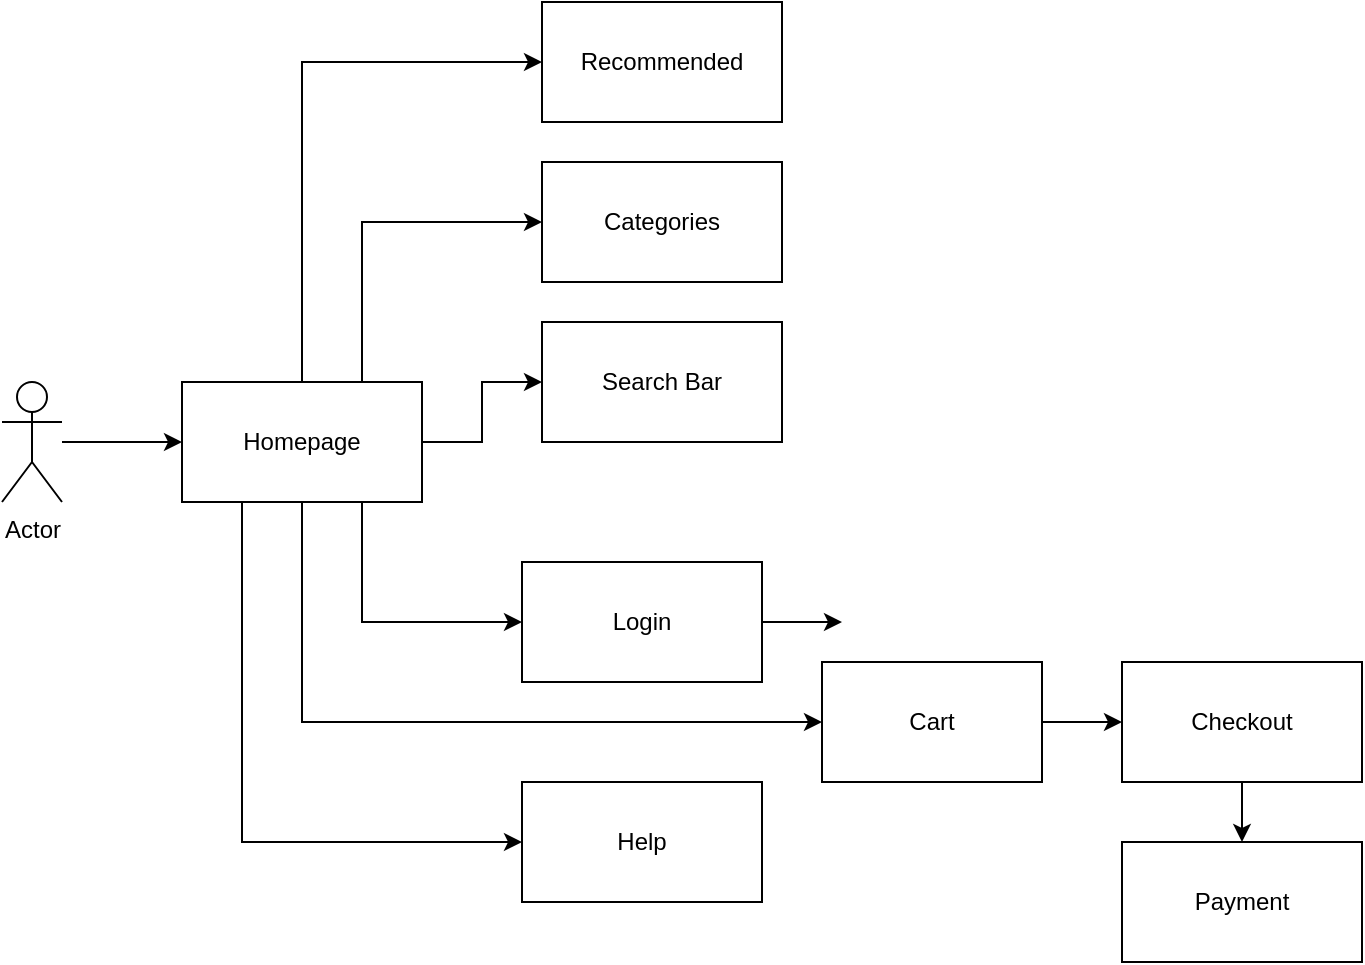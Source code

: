 <mxfile version="26.0.12">
  <diagram id="C5RBs43oDa-KdzZeNtuy" name="Page-1">
    <mxGraphModel dx="1042" dy="627" grid="1" gridSize="10" guides="1" tooltips="1" connect="1" arrows="1" fold="1" page="1" pageScale="1" pageWidth="827" pageHeight="1169" math="0" shadow="0">
      <root>
        <mxCell id="WIyWlLk6GJQsqaUBKTNV-0" />
        <mxCell id="WIyWlLk6GJQsqaUBKTNV-1" parent="WIyWlLk6GJQsqaUBKTNV-0" />
        <mxCell id="8TdR6Mpac-QsxDwzAEOl-2" style="edgeStyle=orthogonalEdgeStyle;rounded=0;orthogonalLoop=1;jettySize=auto;html=1;entryX=0;entryY=0.5;entryDx=0;entryDy=0;" edge="1" parent="WIyWlLk6GJQsqaUBKTNV-1" source="8TdR6Mpac-QsxDwzAEOl-0" target="8TdR6Mpac-QsxDwzAEOl-1">
          <mxGeometry relative="1" as="geometry" />
        </mxCell>
        <mxCell id="8TdR6Mpac-QsxDwzAEOl-0" value="Actor" style="shape=umlActor;verticalLabelPosition=bottom;verticalAlign=top;html=1;outlineConnect=0;" vertex="1" parent="WIyWlLk6GJQsqaUBKTNV-1">
          <mxGeometry x="60" y="240" width="30" height="60" as="geometry" />
        </mxCell>
        <mxCell id="8TdR6Mpac-QsxDwzAEOl-6" style="edgeStyle=orthogonalEdgeStyle;rounded=0;orthogonalLoop=1;jettySize=auto;html=1;exitX=0.25;exitY=1;exitDx=0;exitDy=0;entryX=0;entryY=0.5;entryDx=0;entryDy=0;" edge="1" parent="WIyWlLk6GJQsqaUBKTNV-1" source="8TdR6Mpac-QsxDwzAEOl-1" target="8TdR6Mpac-QsxDwzAEOl-5">
          <mxGeometry relative="1" as="geometry">
            <mxPoint x="230" y="390" as="sourcePoint" />
          </mxGeometry>
        </mxCell>
        <mxCell id="8TdR6Mpac-QsxDwzAEOl-7" style="edgeStyle=orthogonalEdgeStyle;rounded=0;orthogonalLoop=1;jettySize=auto;html=1;exitX=0.75;exitY=1;exitDx=0;exitDy=0;entryX=0;entryY=0.5;entryDx=0;entryDy=0;" edge="1" parent="WIyWlLk6GJQsqaUBKTNV-1" source="8TdR6Mpac-QsxDwzAEOl-1" target="8TdR6Mpac-QsxDwzAEOl-4">
          <mxGeometry relative="1" as="geometry">
            <mxPoint x="260" y="360" as="sourcePoint" />
          </mxGeometry>
        </mxCell>
        <mxCell id="8TdR6Mpac-QsxDwzAEOl-8" style="edgeStyle=orthogonalEdgeStyle;rounded=0;orthogonalLoop=1;jettySize=auto;html=1;exitX=0.75;exitY=0;exitDx=0;exitDy=0;entryX=0;entryY=0.5;entryDx=0;entryDy=0;" edge="1" parent="WIyWlLk6GJQsqaUBKTNV-1" source="8TdR6Mpac-QsxDwzAEOl-1" target="8TdR6Mpac-QsxDwzAEOl-3">
          <mxGeometry relative="1" as="geometry" />
        </mxCell>
        <mxCell id="8TdR6Mpac-QsxDwzAEOl-13" style="edgeStyle=orthogonalEdgeStyle;rounded=0;orthogonalLoop=1;jettySize=auto;html=1;exitX=1;exitY=0.5;exitDx=0;exitDy=0;entryX=0;entryY=0.5;entryDx=0;entryDy=0;" edge="1" parent="WIyWlLk6GJQsqaUBKTNV-1" source="8TdR6Mpac-QsxDwzAEOl-1" target="8TdR6Mpac-QsxDwzAEOl-11">
          <mxGeometry relative="1" as="geometry" />
        </mxCell>
        <mxCell id="8TdR6Mpac-QsxDwzAEOl-16" style="edgeStyle=orthogonalEdgeStyle;rounded=0;orthogonalLoop=1;jettySize=auto;html=1;entryX=0;entryY=0.5;entryDx=0;entryDy=0;" edge="1" parent="WIyWlLk6GJQsqaUBKTNV-1" source="8TdR6Mpac-QsxDwzAEOl-1" target="8TdR6Mpac-QsxDwzAEOl-15">
          <mxGeometry relative="1" as="geometry">
            <mxPoint x="210" y="80" as="targetPoint" />
            <Array as="points">
              <mxPoint x="210" y="80" />
            </Array>
          </mxGeometry>
        </mxCell>
        <mxCell id="8TdR6Mpac-QsxDwzAEOl-18" style="edgeStyle=orthogonalEdgeStyle;rounded=0;orthogonalLoop=1;jettySize=auto;html=1;exitX=0.5;exitY=1;exitDx=0;exitDy=0;entryX=0;entryY=0.5;entryDx=0;entryDy=0;" edge="1" parent="WIyWlLk6GJQsqaUBKTNV-1" source="8TdR6Mpac-QsxDwzAEOl-1" target="8TdR6Mpac-QsxDwzAEOl-14">
          <mxGeometry relative="1" as="geometry" />
        </mxCell>
        <mxCell id="8TdR6Mpac-QsxDwzAEOl-1" value="Homepage" style="rounded=0;whiteSpace=wrap;html=1;" vertex="1" parent="WIyWlLk6GJQsqaUBKTNV-1">
          <mxGeometry x="150" y="240" width="120" height="60" as="geometry" />
        </mxCell>
        <mxCell id="8TdR6Mpac-QsxDwzAEOl-3" value="Categories" style="rounded=0;whiteSpace=wrap;html=1;" vertex="1" parent="WIyWlLk6GJQsqaUBKTNV-1">
          <mxGeometry x="330" y="130" width="120" height="60" as="geometry" />
        </mxCell>
        <mxCell id="8TdR6Mpac-QsxDwzAEOl-10" style="edgeStyle=orthogonalEdgeStyle;rounded=0;orthogonalLoop=1;jettySize=auto;html=1;entryX=0;entryY=0.5;entryDx=0;entryDy=0;" edge="1" parent="WIyWlLk6GJQsqaUBKTNV-1" source="8TdR6Mpac-QsxDwzAEOl-4">
          <mxGeometry relative="1" as="geometry">
            <mxPoint x="480" y="360" as="targetPoint" />
          </mxGeometry>
        </mxCell>
        <mxCell id="8TdR6Mpac-QsxDwzAEOl-4" value="Login" style="rounded=0;whiteSpace=wrap;html=1;" vertex="1" parent="WIyWlLk6GJQsqaUBKTNV-1">
          <mxGeometry x="320" y="330" width="120" height="60" as="geometry" />
        </mxCell>
        <mxCell id="8TdR6Mpac-QsxDwzAEOl-5" value="Help" style="rounded=0;whiteSpace=wrap;html=1;" vertex="1" parent="WIyWlLk6GJQsqaUBKTNV-1">
          <mxGeometry x="320" y="440" width="120" height="60" as="geometry" />
        </mxCell>
        <mxCell id="8TdR6Mpac-QsxDwzAEOl-11" value="Search Bar" style="rounded=0;whiteSpace=wrap;html=1;" vertex="1" parent="WIyWlLk6GJQsqaUBKTNV-1">
          <mxGeometry x="330" y="210" width="120" height="60" as="geometry" />
        </mxCell>
        <mxCell id="8TdR6Mpac-QsxDwzAEOl-20" style="edgeStyle=orthogonalEdgeStyle;rounded=0;orthogonalLoop=1;jettySize=auto;html=1;entryX=0;entryY=0.5;entryDx=0;entryDy=0;" edge="1" parent="WIyWlLk6GJQsqaUBKTNV-1" source="8TdR6Mpac-QsxDwzAEOl-14" target="8TdR6Mpac-QsxDwzAEOl-19">
          <mxGeometry relative="1" as="geometry" />
        </mxCell>
        <mxCell id="8TdR6Mpac-QsxDwzAEOl-14" value="Cart" style="rounded=0;whiteSpace=wrap;html=1;" vertex="1" parent="WIyWlLk6GJQsqaUBKTNV-1">
          <mxGeometry x="470" y="380" width="110" height="60" as="geometry" />
        </mxCell>
        <mxCell id="8TdR6Mpac-QsxDwzAEOl-15" value="Recommended" style="rounded=0;whiteSpace=wrap;html=1;" vertex="1" parent="WIyWlLk6GJQsqaUBKTNV-1">
          <mxGeometry x="330" y="50" width="120" height="60" as="geometry" />
        </mxCell>
        <mxCell id="8TdR6Mpac-QsxDwzAEOl-22" style="edgeStyle=orthogonalEdgeStyle;rounded=0;orthogonalLoop=1;jettySize=auto;html=1;entryX=0.5;entryY=0;entryDx=0;entryDy=0;" edge="1" parent="WIyWlLk6GJQsqaUBKTNV-1" source="8TdR6Mpac-QsxDwzAEOl-19" target="8TdR6Mpac-QsxDwzAEOl-21">
          <mxGeometry relative="1" as="geometry" />
        </mxCell>
        <mxCell id="8TdR6Mpac-QsxDwzAEOl-19" value="Checkout" style="rounded=0;whiteSpace=wrap;html=1;" vertex="1" parent="WIyWlLk6GJQsqaUBKTNV-1">
          <mxGeometry x="620" y="380" width="120" height="60" as="geometry" />
        </mxCell>
        <mxCell id="8TdR6Mpac-QsxDwzAEOl-21" value="Payment" style="rounded=0;whiteSpace=wrap;html=1;" vertex="1" parent="WIyWlLk6GJQsqaUBKTNV-1">
          <mxGeometry x="620" y="470" width="120" height="60" as="geometry" />
        </mxCell>
      </root>
    </mxGraphModel>
  </diagram>
</mxfile>
